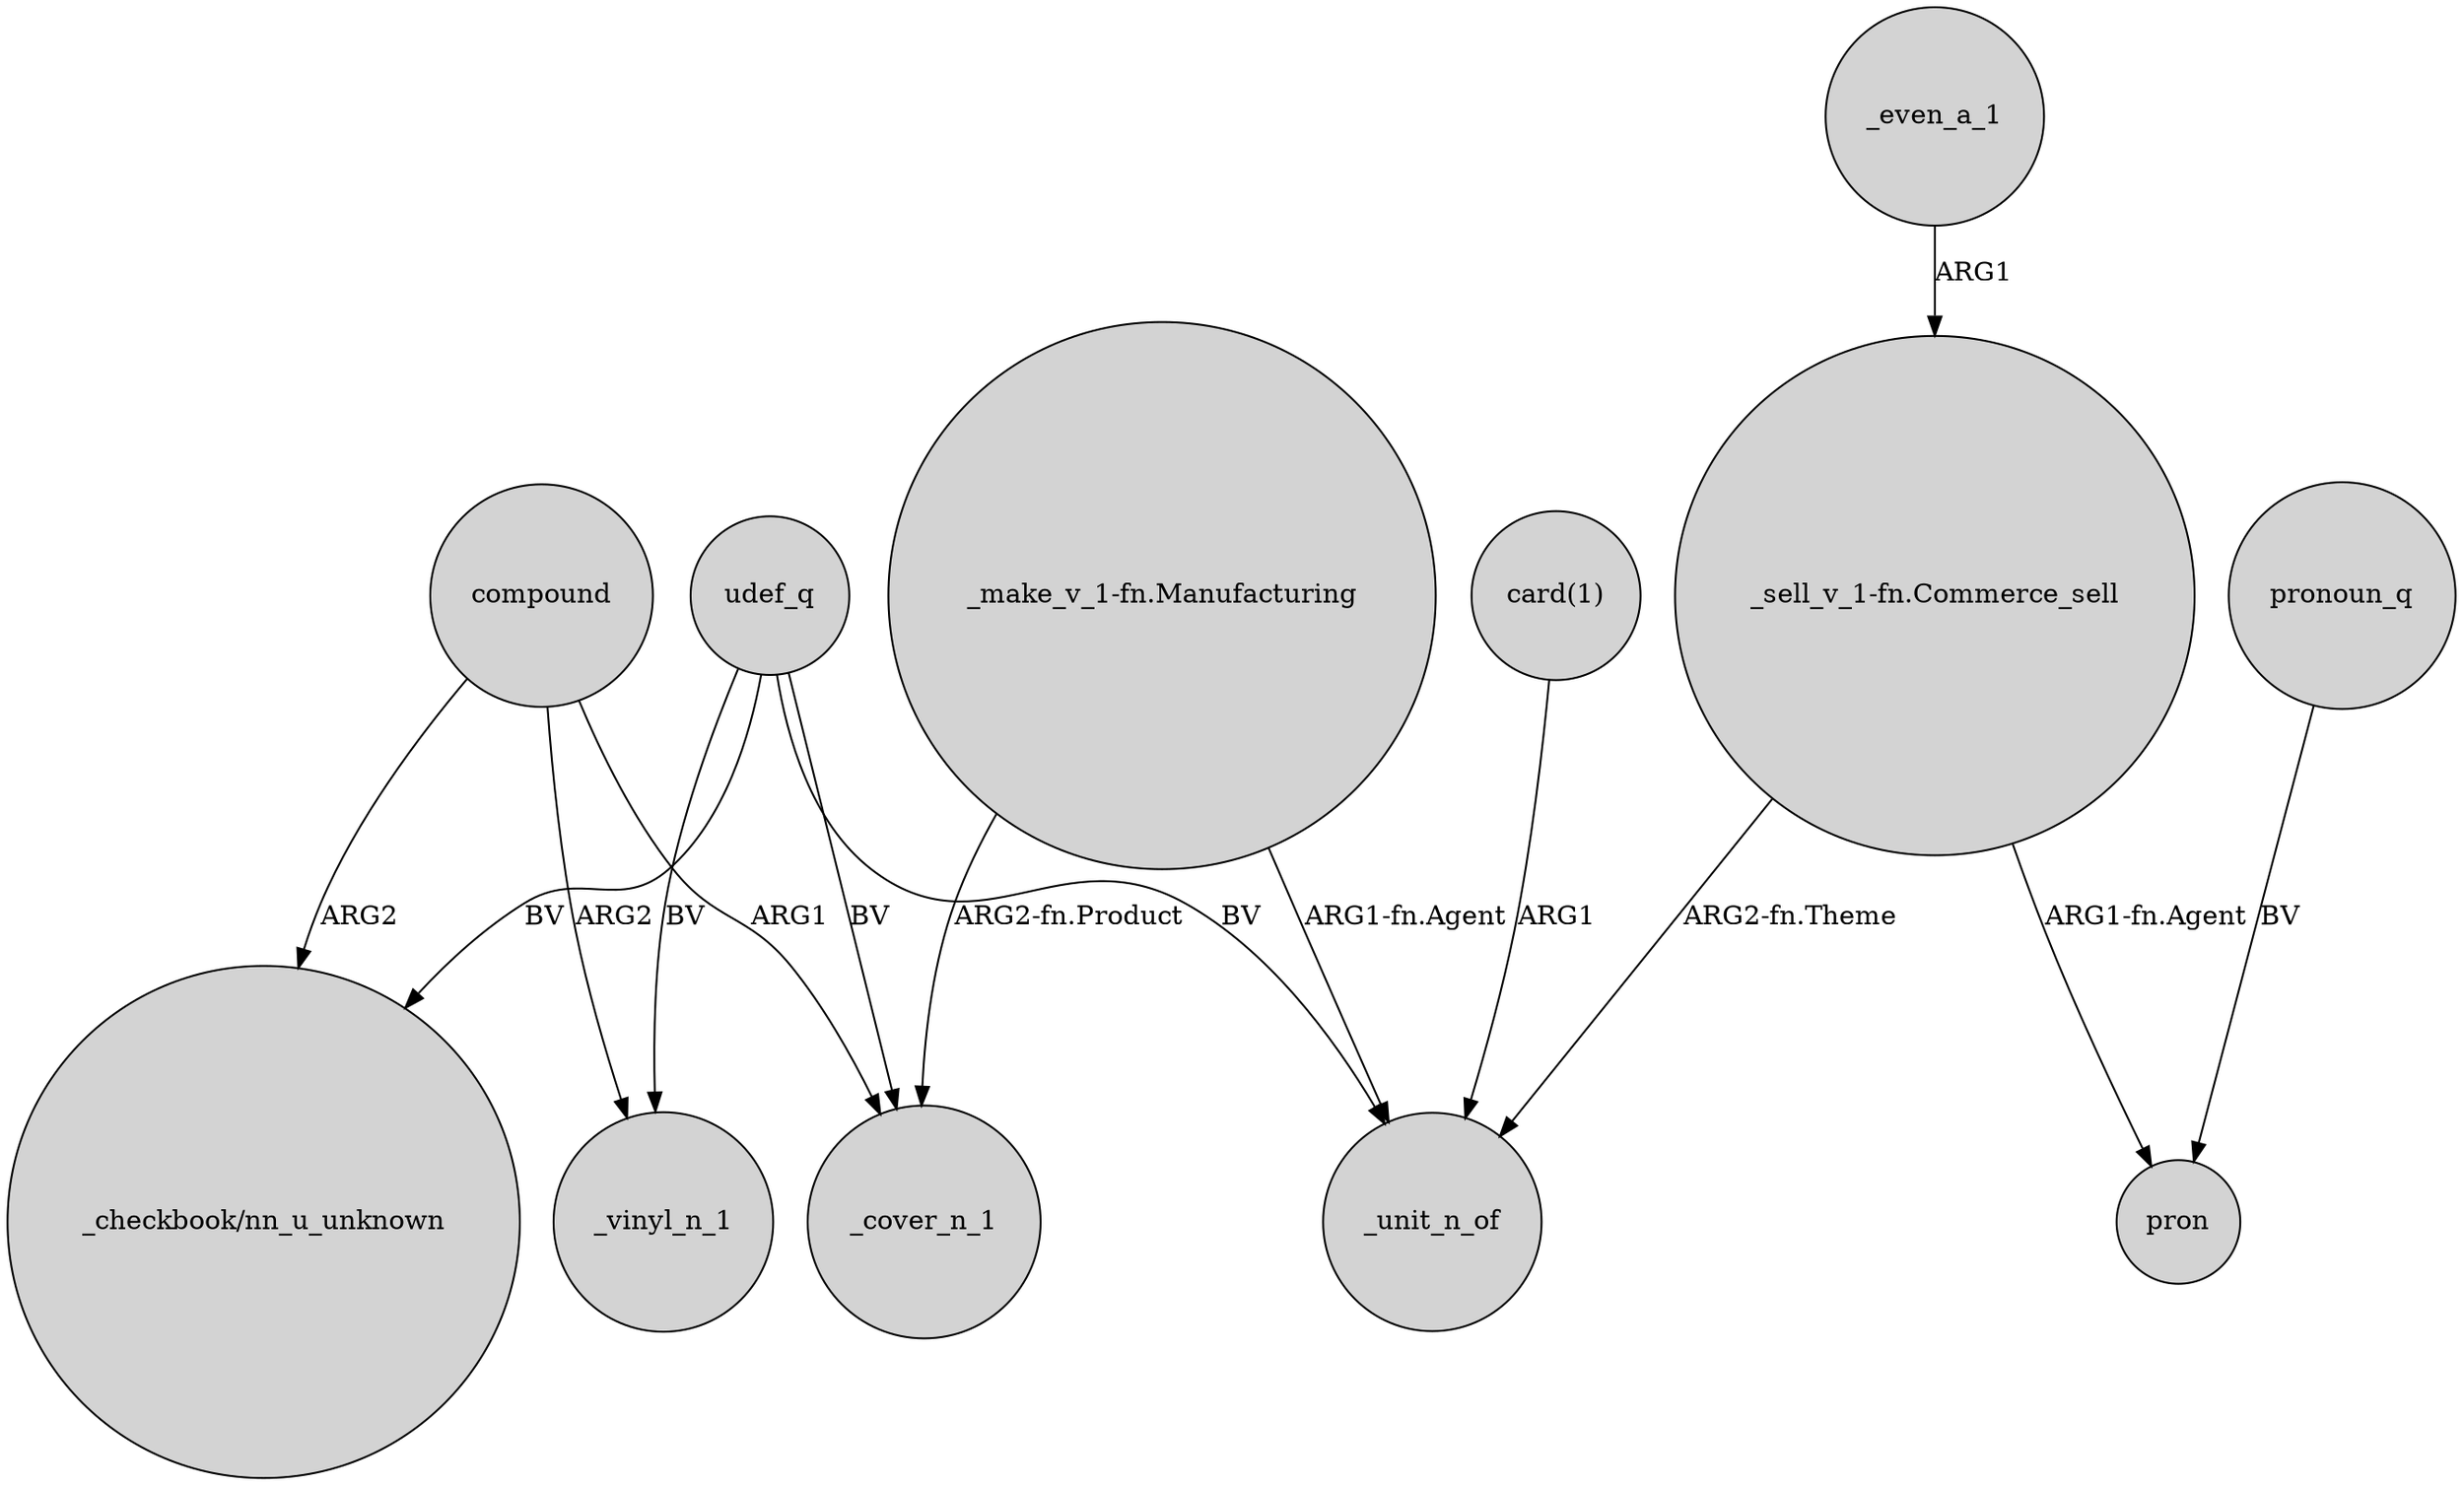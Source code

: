 digraph {
	node [shape=circle style=filled]
	udef_q -> _cover_n_1 [label=BV]
	"card(1)" -> _unit_n_of [label=ARG1]
	"_sell_v_1-fn.Commerce_sell" -> pron [label="ARG1-fn.Agent"]
	pronoun_q -> pron [label=BV]
	"_make_v_1-fn.Manufacturing" -> _cover_n_1 [label="ARG2-fn.Product"]
	compound -> _vinyl_n_1 [label=ARG2]
	compound -> "_checkbook/nn_u_unknown" [label=ARG2]
	compound -> _cover_n_1 [label=ARG1]
	"_make_v_1-fn.Manufacturing" -> _unit_n_of [label="ARG1-fn.Agent"]
	udef_q -> _vinyl_n_1 [label=BV]
	udef_q -> _unit_n_of [label=BV]
	udef_q -> "_checkbook/nn_u_unknown" [label=BV]
	_even_a_1 -> "_sell_v_1-fn.Commerce_sell" [label=ARG1]
	"_sell_v_1-fn.Commerce_sell" -> _unit_n_of [label="ARG2-fn.Theme"]
}
